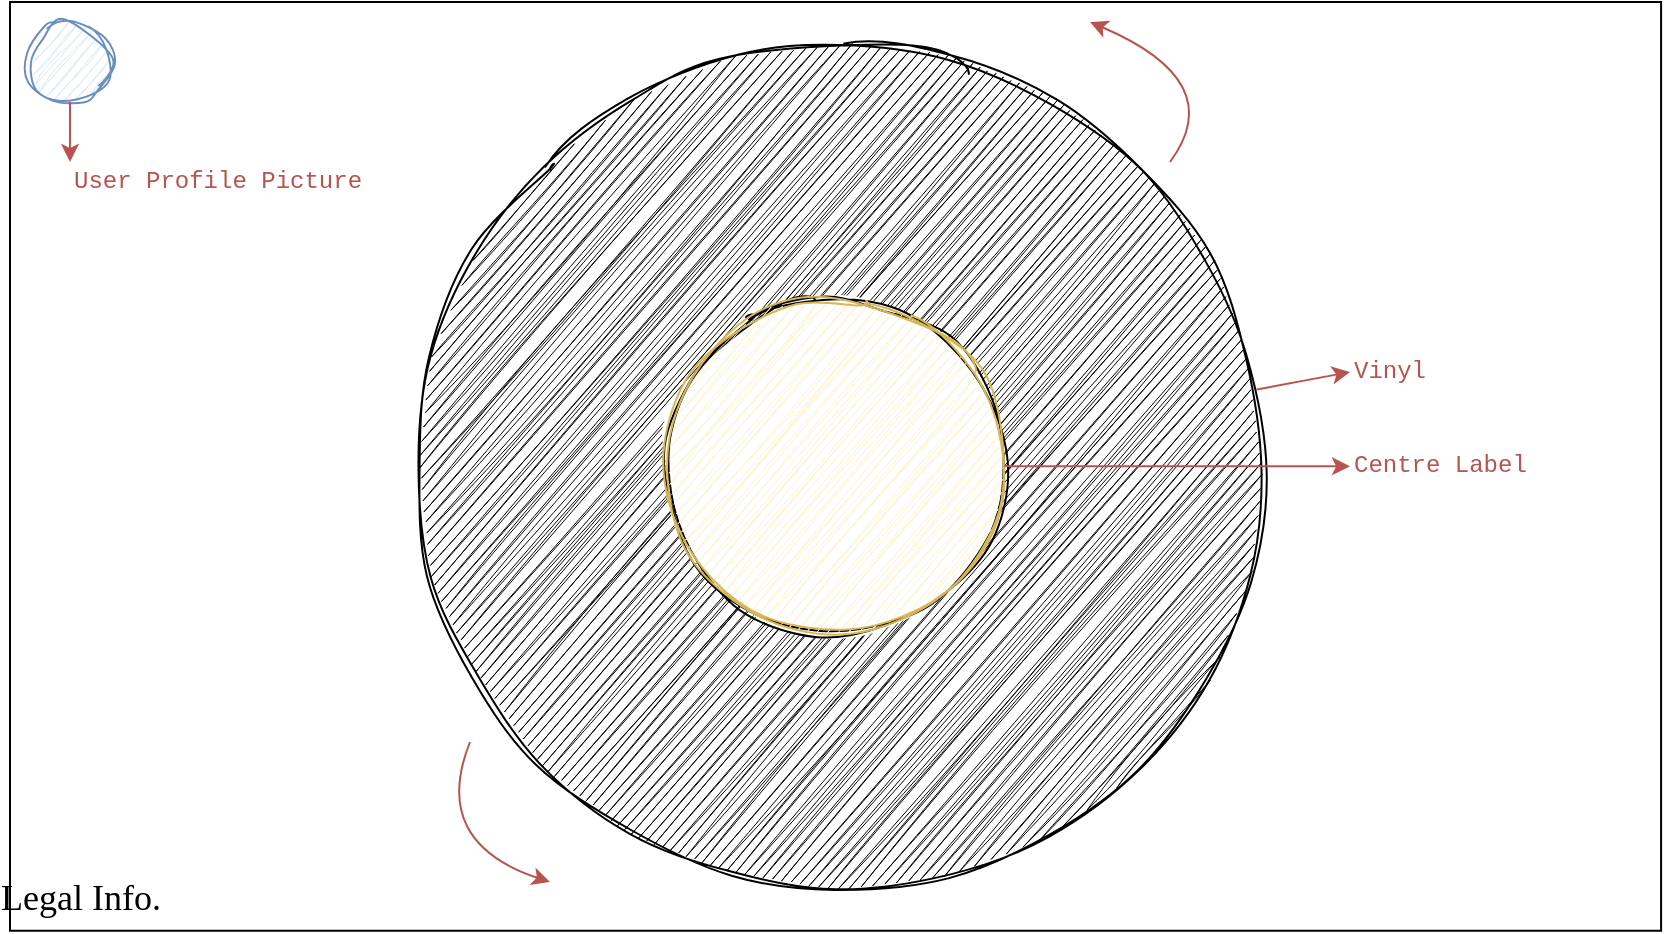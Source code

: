<mxfile version="26.2.14">
  <diagram name="Page-1" id="BbwpbvS8BRUh1gAscrvs">
    <mxGraphModel dx="1426" dy="759" grid="1" gridSize="10" guides="1" tooltips="1" connect="1" arrows="1" fold="1" page="1" pageScale="1" pageWidth="850" pageHeight="1100" math="0" shadow="0">
      <root>
        <mxCell id="0" />
        <mxCell id="1" parent="0" />
        <mxCell id="IE3H_PvMWQA-5wgTKLuX-1" value="" style="rounded=0;whiteSpace=wrap;html=1;aspect=fixed;" vertex="1" parent="1">
          <mxGeometry x="10" y="100" width="825.54" height="464.37" as="geometry" />
        </mxCell>
        <mxCell id="IE3H_PvMWQA-5wgTKLuX-2" value="" style="ellipse;whiteSpace=wrap;html=1;aspect=fixed;sketch=1;curveFitting=1;jiggle=2;fillColor=#dae8fc;strokeColor=#6c8ebf;" vertex="1" parent="1">
          <mxGeometry x="20" y="110" width="40" height="40" as="geometry" />
        </mxCell>
        <mxCell id="IE3H_PvMWQA-5wgTKLuX-3" value="" style="ellipse;whiteSpace=wrap;html=1;aspect=fixed;sketch=1;curveFitting=1;jiggle=2;fillColor=#060606;" vertex="1" parent="1">
          <mxGeometry x="214" y="120.78" width="422.81" height="422.81" as="geometry" />
        </mxCell>
        <mxCell id="IE3H_PvMWQA-5wgTKLuX-4" value="" style="ellipse;whiteSpace=wrap;html=1;aspect=fixed;sketch=1;curveFitting=1;jiggle=2;" vertex="1" parent="1">
          <mxGeometry x="338.16" y="247.58" width="169.22" height="169.22" as="geometry" />
        </mxCell>
        <mxCell id="IE3H_PvMWQA-5wgTKLuX-6" value="" style="ellipse;whiteSpace=wrap;html=1;aspect=fixed;sketch=1;curveFitting=1;jiggle=2;fillColor=#fff2cc;strokeColor=#d6b656;" vertex="1" parent="1">
          <mxGeometry x="338.16" y="247.57" width="169.22" height="169.22" as="geometry" />
        </mxCell>
        <mxCell id="IE3H_PvMWQA-5wgTKLuX-8" value="Legal Info." style="text;align=center;verticalAlign=middle;rounded=0;fontFamily=Just Another Hand;fontSource=https%3A%2F%2Ffonts.googleapis.com%2Fcss%3Ffamily%3DJust%2BAnother%2BHand;fontSize=18;fontStyle=0;spacing=4;spacingRight=0;html=1;" vertex="1" parent="1">
          <mxGeometry x="5" y="533" width="80" height="30" as="geometry" />
        </mxCell>
        <mxCell id="IE3H_PvMWQA-5wgTKLuX-9" value="Centre Label" style="text;html=1;align=left;verticalAlign=middle;whiteSpace=wrap;rounded=0;fontStyle=0;fontColor=#B85450;fontFamily=Courier New;" vertex="1" parent="1">
          <mxGeometry x="680" y="317.18" width="90" height="30" as="geometry" />
        </mxCell>
        <mxCell id="IE3H_PvMWQA-5wgTKLuX-11" value="" style="endArrow=classic;html=1;rounded=0;entryX=0;entryY=0.5;entryDx=0;entryDy=0;fillColor=#f8cecc;strokeColor=#b85450;" edge="1" parent="1" source="IE3H_PvMWQA-5wgTKLuX-6" target="IE3H_PvMWQA-5wgTKLuX-9">
          <mxGeometry width="50" height="50" relative="1" as="geometry">
            <mxPoint x="480" y="340" as="sourcePoint" />
            <mxPoint x="530" y="290" as="targetPoint" />
          </mxGeometry>
        </mxCell>
        <mxCell id="IE3H_PvMWQA-5wgTKLuX-12" value="&lt;div align=&quot;left&quot;&gt;Vinyl&lt;/div&gt;" style="text;html=1;align=left;verticalAlign=middle;whiteSpace=wrap;rounded=0;fontColor=#B85450;fontFamily=Courier New;" vertex="1" parent="1">
          <mxGeometry x="680" y="270" width="80" height="30" as="geometry" />
        </mxCell>
        <mxCell id="IE3H_PvMWQA-5wgTKLuX-13" value="" style="endArrow=classic;html=1;rounded=0;entryX=0;entryY=0.5;entryDx=0;entryDy=0;fillColor=#f8cecc;strokeColor=#b85450;" edge="1" parent="1" source="IE3H_PvMWQA-5wgTKLuX-3" target="IE3H_PvMWQA-5wgTKLuX-12">
          <mxGeometry width="50" height="50" relative="1" as="geometry">
            <mxPoint x="629.997" y="226.899" as="sourcePoint" />
            <mxPoint x="728.62" y="170" as="targetPoint" />
          </mxGeometry>
        </mxCell>
        <mxCell id="IE3H_PvMWQA-5wgTKLuX-14" value="User Profile Picture" style="text;html=1;align=left;verticalAlign=middle;whiteSpace=wrap;rounded=0;fontColor=#B85450;fontFamily=Courier New;" vertex="1" parent="1">
          <mxGeometry x="40" y="180" width="150" height="20" as="geometry" />
        </mxCell>
        <mxCell id="IE3H_PvMWQA-5wgTKLuX-16" value="" style="endArrow=classic;html=1;rounded=0;entryX=0;entryY=0;entryDx=0;entryDy=0;exitX=0.5;exitY=1;exitDx=0;exitDy=0;fontColor=#B85450;fillColor=#f8cecc;strokeColor=#b85450;" edge="1" parent="1" source="IE3H_PvMWQA-5wgTKLuX-2" target="IE3H_PvMWQA-5wgTKLuX-14">
          <mxGeometry width="50" height="50" relative="1" as="geometry">
            <mxPoint x="100" y="170" as="sourcePoint" />
            <mxPoint x="150" y="120" as="targetPoint" />
          </mxGeometry>
        </mxCell>
        <mxCell id="IE3H_PvMWQA-5wgTKLuX-17" value="" style="curved=1;endArrow=classic;html=1;rounded=0;fillColor=#f8cecc;strokeColor=#b85450;" edge="1" parent="1">
          <mxGeometry width="50" height="50" relative="1" as="geometry">
            <mxPoint x="590" y="180" as="sourcePoint" />
            <mxPoint x="550" y="110" as="targetPoint" />
            <Array as="points">
              <mxPoint x="619.91" y="139.82" />
            </Array>
          </mxGeometry>
        </mxCell>
        <mxCell id="IE3H_PvMWQA-5wgTKLuX-19" value="" style="curved=1;endArrow=classic;html=1;rounded=0;fillColor=#f8cecc;strokeColor=#b85450;" edge="1" parent="1">
          <mxGeometry width="50" height="50" relative="1" as="geometry">
            <mxPoint x="240" y="470" as="sourcePoint" />
            <mxPoint x="280" y="540" as="targetPoint" />
            <Array as="points">
              <mxPoint x="220" y="520" />
            </Array>
          </mxGeometry>
        </mxCell>
      </root>
    </mxGraphModel>
  </diagram>
</mxfile>
